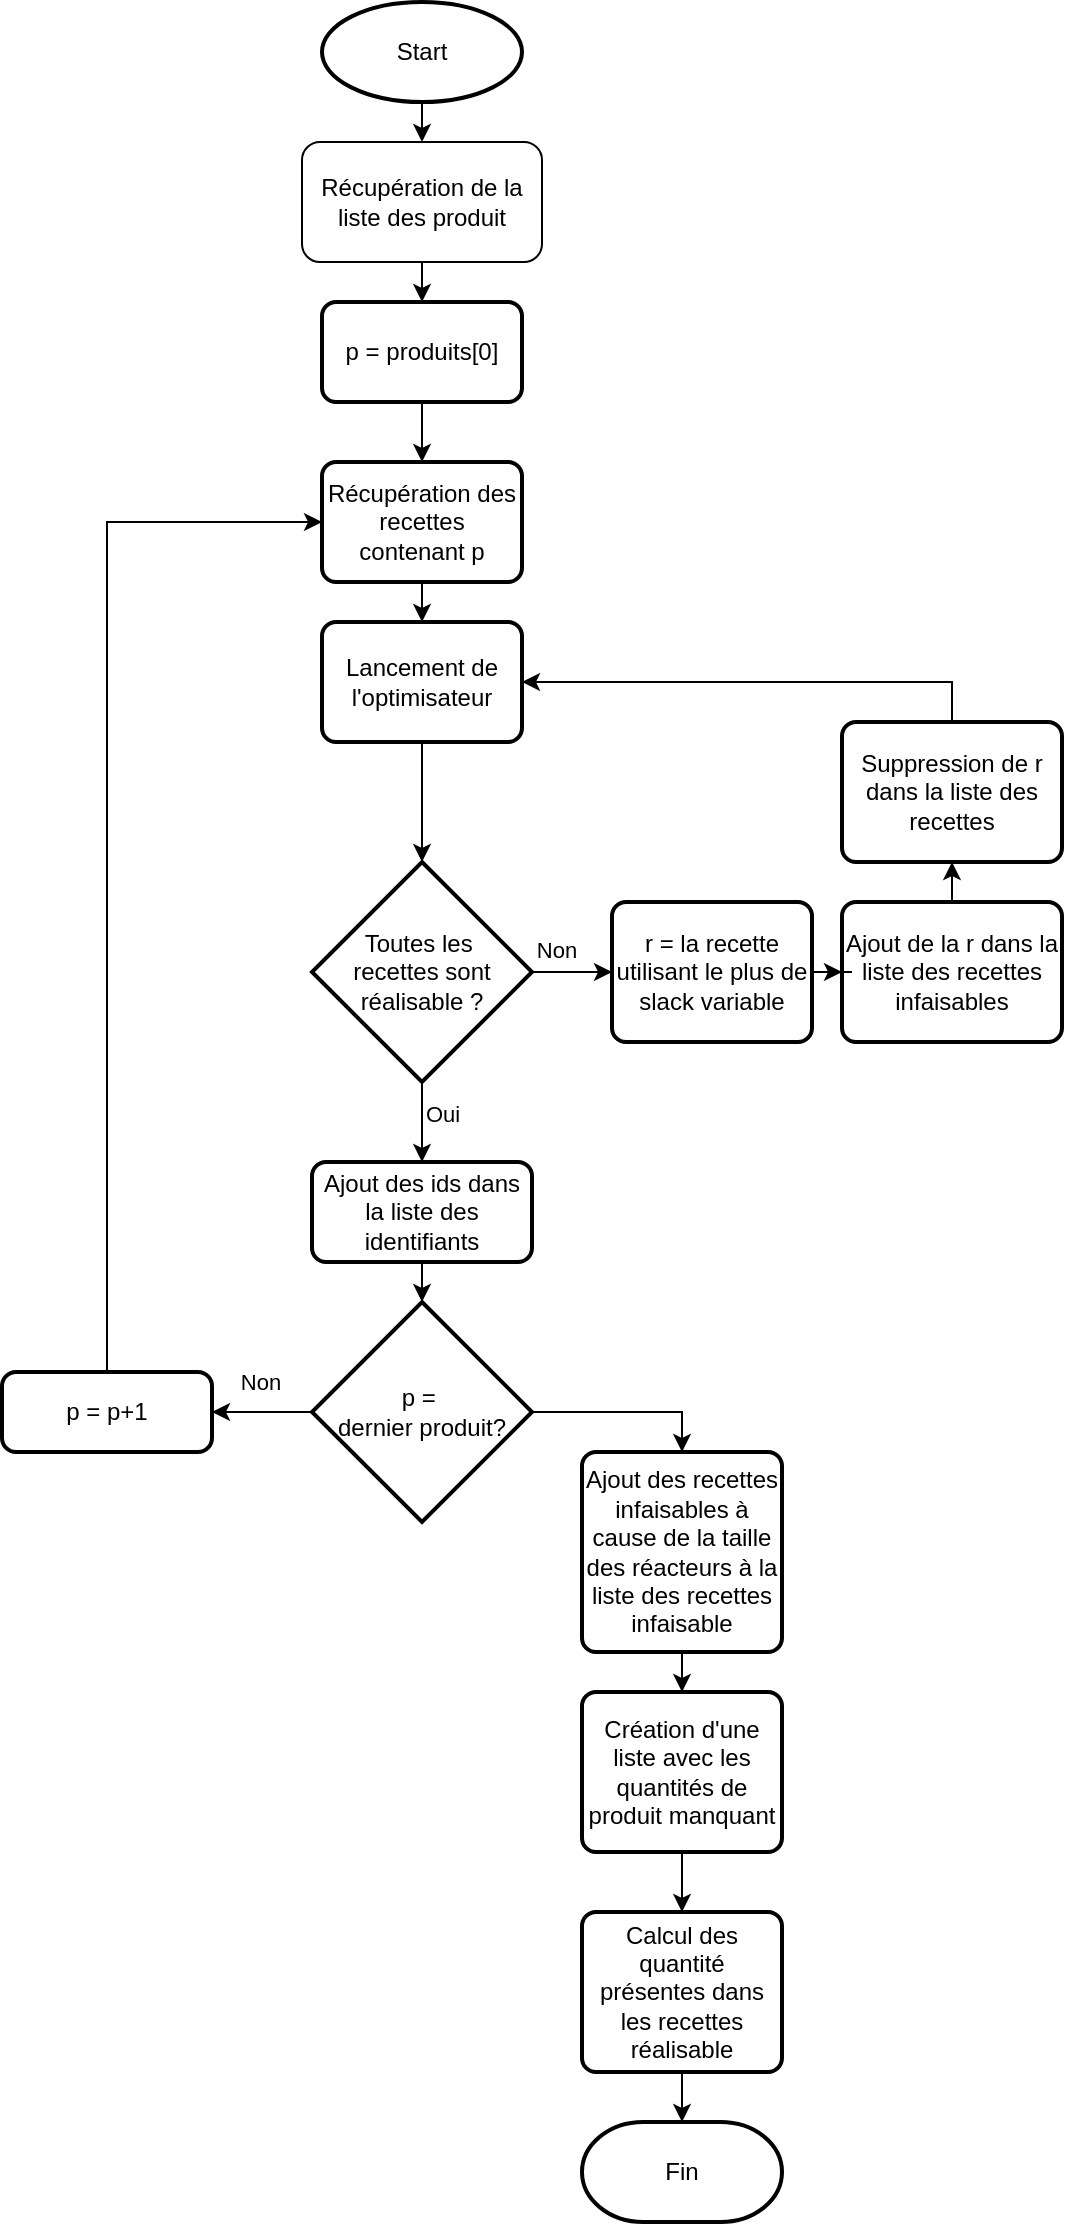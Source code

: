<mxfile version="26.0.11">
  <diagram id="C5RBs43oDa-KdzZeNtuy" name="Page-1">
    <mxGraphModel dx="1434" dy="746" grid="1" gridSize="10" guides="1" tooltips="1" connect="1" arrows="1" fold="1" page="1" pageScale="1" pageWidth="827" pageHeight="1169" math="0" shadow="0">
      <root>
        <mxCell id="WIyWlLk6GJQsqaUBKTNV-0" />
        <mxCell id="WIyWlLk6GJQsqaUBKTNV-1" parent="WIyWlLk6GJQsqaUBKTNV-0" />
        <mxCell id="bm9YyL-ualGbF_uNrH6h-28" style="edgeStyle=orthogonalEdgeStyle;rounded=0;orthogonalLoop=1;jettySize=auto;html=1;exitX=0.5;exitY=1;exitDx=0;exitDy=0;entryX=0.5;entryY=0;entryDx=0;entryDy=0;" edge="1" parent="WIyWlLk6GJQsqaUBKTNV-1" target="bm9YyL-ualGbF_uNrH6h-1">
          <mxGeometry relative="1" as="geometry">
            <mxPoint x="300" y="60" as="sourcePoint" />
          </mxGeometry>
        </mxCell>
        <mxCell id="bm9YyL-ualGbF_uNrH6h-27" style="edgeStyle=orthogonalEdgeStyle;rounded=0;orthogonalLoop=1;jettySize=auto;html=1;exitX=0.5;exitY=1;exitDx=0;exitDy=0;entryX=0.5;entryY=0;entryDx=0;entryDy=0;" edge="1" parent="WIyWlLk6GJQsqaUBKTNV-1" source="bm9YyL-ualGbF_uNrH6h-1" target="bm9YyL-ualGbF_uNrH6h-2">
          <mxGeometry relative="1" as="geometry" />
        </mxCell>
        <mxCell id="bm9YyL-ualGbF_uNrH6h-1" value="Récupération de la liste des produit" style="rounded=1;whiteSpace=wrap;html=1;" vertex="1" parent="WIyWlLk6GJQsqaUBKTNV-1">
          <mxGeometry x="240" y="90" width="120" height="60" as="geometry" />
        </mxCell>
        <mxCell id="bm9YyL-ualGbF_uNrH6h-2" value="p = produits[0]" style="rounded=1;whiteSpace=wrap;html=1;absoluteArcSize=1;arcSize=14;strokeWidth=2;" vertex="1" parent="WIyWlLk6GJQsqaUBKTNV-1">
          <mxGeometry x="250" y="170" width="100" height="50" as="geometry" />
        </mxCell>
        <mxCell id="bm9YyL-ualGbF_uNrH6h-25" style="edgeStyle=orthogonalEdgeStyle;rounded=0;orthogonalLoop=1;jettySize=auto;html=1;exitX=0.5;exitY=1;exitDx=0;exitDy=0;entryX=0.5;entryY=0;entryDx=0;entryDy=0;" edge="1" parent="WIyWlLk6GJQsqaUBKTNV-1" source="bm9YyL-ualGbF_uNrH6h-5" target="bm9YyL-ualGbF_uNrH6h-7">
          <mxGeometry relative="1" as="geometry" />
        </mxCell>
        <mxCell id="bm9YyL-ualGbF_uNrH6h-5" value="Récupération des recettes contenant p" style="rounded=1;whiteSpace=wrap;html=1;absoluteArcSize=1;arcSize=14;strokeWidth=2;" vertex="1" parent="WIyWlLk6GJQsqaUBKTNV-1">
          <mxGeometry x="250" y="250" width="100" height="60" as="geometry" />
        </mxCell>
        <mxCell id="bm9YyL-ualGbF_uNrH6h-12" style="edgeStyle=orthogonalEdgeStyle;rounded=0;orthogonalLoop=1;jettySize=auto;html=1;entryX=0;entryY=0.5;entryDx=0;entryDy=0;" edge="1" parent="WIyWlLk6GJQsqaUBKTNV-1" source="bm9YyL-ualGbF_uNrH6h-6" target="bm9YyL-ualGbF_uNrH6h-9">
          <mxGeometry relative="1" as="geometry" />
        </mxCell>
        <mxCell id="bm9YyL-ualGbF_uNrH6h-39" value="Non" style="edgeLabel;html=1;align=center;verticalAlign=middle;resizable=0;points=[];" vertex="1" connectable="0" parent="bm9YyL-ualGbF_uNrH6h-12">
          <mxGeometry x="-0.4" y="-1" relative="1" as="geometry">
            <mxPoint y="-12" as="offset" />
          </mxGeometry>
        </mxCell>
        <mxCell id="bm9YyL-ualGbF_uNrH6h-19" style="edgeStyle=orthogonalEdgeStyle;rounded=0;orthogonalLoop=1;jettySize=auto;html=1;entryX=0.5;entryY=0;entryDx=0;entryDy=0;" edge="1" parent="WIyWlLk6GJQsqaUBKTNV-1" source="bm9YyL-ualGbF_uNrH6h-6" target="bm9YyL-ualGbF_uNrH6h-18">
          <mxGeometry relative="1" as="geometry" />
        </mxCell>
        <mxCell id="bm9YyL-ualGbF_uNrH6h-40" value="Oui" style="edgeLabel;html=1;align=center;verticalAlign=middle;resizable=0;points=[];" vertex="1" connectable="0" parent="bm9YyL-ualGbF_uNrH6h-19">
          <mxGeometry x="-0.05" y="-4" relative="1" as="geometry">
            <mxPoint x="14" y="-3" as="offset" />
          </mxGeometry>
        </mxCell>
        <mxCell id="bm9YyL-ualGbF_uNrH6h-6" value="&lt;div&gt;Toutes les&amp;nbsp;&lt;/div&gt;&lt;div&gt;recettes sont réalisable ?&lt;/div&gt;" style="strokeWidth=2;html=1;shape=mxgraph.flowchart.decision;whiteSpace=wrap;" vertex="1" parent="WIyWlLk6GJQsqaUBKTNV-1">
          <mxGeometry x="245" y="450" width="110" height="110" as="geometry" />
        </mxCell>
        <mxCell id="bm9YyL-ualGbF_uNrH6h-7" value="Lancement de l&#39;optimisateur" style="rounded=1;whiteSpace=wrap;html=1;absoluteArcSize=1;arcSize=14;strokeWidth=2;" vertex="1" parent="WIyWlLk6GJQsqaUBKTNV-1">
          <mxGeometry x="250" y="330" width="100" height="60" as="geometry" />
        </mxCell>
        <mxCell id="bm9YyL-ualGbF_uNrH6h-15" style="edgeStyle=orthogonalEdgeStyle;rounded=0;orthogonalLoop=1;jettySize=auto;html=1;exitX=0.5;exitY=0;exitDx=0;exitDy=0;entryX=0.5;entryY=1;entryDx=0;entryDy=0;" edge="1" parent="WIyWlLk6GJQsqaUBKTNV-1" source="bm9YyL-ualGbF_uNrH6h-8" target="bm9YyL-ualGbF_uNrH6h-11">
          <mxGeometry relative="1" as="geometry">
            <mxPoint x="570" y="450" as="targetPoint" />
          </mxGeometry>
        </mxCell>
        <mxCell id="bm9YyL-ualGbF_uNrH6h-8" value="Ajout de la r dans la liste des recettes infaisables" style="rounded=1;whiteSpace=wrap;html=1;absoluteArcSize=1;arcSize=14;strokeWidth=2;" vertex="1" parent="WIyWlLk6GJQsqaUBKTNV-1">
          <mxGeometry x="510" y="470" width="110" height="70" as="geometry" />
        </mxCell>
        <mxCell id="bm9YyL-ualGbF_uNrH6h-14" style="edgeStyle=orthogonalEdgeStyle;rounded=0;orthogonalLoop=1;jettySize=auto;html=1;entryX=0;entryY=0.5;entryDx=0;entryDy=0;" edge="1" parent="WIyWlLk6GJQsqaUBKTNV-1" source="bm9YyL-ualGbF_uNrH6h-9" target="bm9YyL-ualGbF_uNrH6h-8">
          <mxGeometry relative="1" as="geometry" />
        </mxCell>
        <mxCell id="bm9YyL-ualGbF_uNrH6h-9" value="r = la recette utilisant le plus de slack variable" style="rounded=1;whiteSpace=wrap;html=1;absoluteArcSize=1;arcSize=14;strokeWidth=2;" vertex="1" parent="WIyWlLk6GJQsqaUBKTNV-1">
          <mxGeometry x="395" y="470" width="100" height="70" as="geometry" />
        </mxCell>
        <mxCell id="bm9YyL-ualGbF_uNrH6h-16" style="edgeStyle=orthogonalEdgeStyle;rounded=0;orthogonalLoop=1;jettySize=auto;html=1;entryX=1;entryY=0.5;entryDx=0;entryDy=0;exitX=0.5;exitY=0;exitDx=0;exitDy=0;" edge="1" parent="WIyWlLk6GJQsqaUBKTNV-1" source="bm9YyL-ualGbF_uNrH6h-11" target="bm9YyL-ualGbF_uNrH6h-7">
          <mxGeometry relative="1" as="geometry">
            <Array as="points">
              <mxPoint x="565" y="360" />
            </Array>
          </mxGeometry>
        </mxCell>
        <mxCell id="bm9YyL-ualGbF_uNrH6h-11" value="Suppression de r dans la liste des recettes" style="rounded=1;whiteSpace=wrap;html=1;absoluteArcSize=1;arcSize=14;strokeWidth=2;" vertex="1" parent="WIyWlLk6GJQsqaUBKTNV-1">
          <mxGeometry x="510" y="380" width="110" height="70" as="geometry" />
        </mxCell>
        <mxCell id="bm9YyL-ualGbF_uNrH6h-17" style="edgeStyle=orthogonalEdgeStyle;rounded=0;orthogonalLoop=1;jettySize=auto;html=1;entryX=0.5;entryY=0;entryDx=0;entryDy=0;entryPerimeter=0;" edge="1" parent="WIyWlLk6GJQsqaUBKTNV-1" source="bm9YyL-ualGbF_uNrH6h-7" target="bm9YyL-ualGbF_uNrH6h-6">
          <mxGeometry relative="1" as="geometry" />
        </mxCell>
        <mxCell id="bm9YyL-ualGbF_uNrH6h-18" value="Ajout des ids dans la liste des identifiants" style="rounded=1;whiteSpace=wrap;html=1;absoluteArcSize=1;arcSize=14;strokeWidth=2;" vertex="1" parent="WIyWlLk6GJQsqaUBKTNV-1">
          <mxGeometry x="245" y="600" width="110" height="50" as="geometry" />
        </mxCell>
        <mxCell id="bm9YyL-ualGbF_uNrH6h-44" style="edgeStyle=orthogonalEdgeStyle;rounded=0;orthogonalLoop=1;jettySize=auto;html=1;exitX=0.5;exitY=0;exitDx=0;exitDy=0;entryX=0;entryY=0.5;entryDx=0;entryDy=0;" edge="1" parent="WIyWlLk6GJQsqaUBKTNV-1" source="bm9YyL-ualGbF_uNrH6h-21" target="bm9YyL-ualGbF_uNrH6h-5">
          <mxGeometry relative="1" as="geometry" />
        </mxCell>
        <mxCell id="bm9YyL-ualGbF_uNrH6h-21" value="p = p+1" style="rounded=1;whiteSpace=wrap;html=1;absoluteArcSize=1;arcSize=14;strokeWidth=2;" vertex="1" parent="WIyWlLk6GJQsqaUBKTNV-1">
          <mxGeometry x="90" y="705" width="105" height="40" as="geometry" />
        </mxCell>
        <mxCell id="bm9YyL-ualGbF_uNrH6h-26" style="edgeStyle=orthogonalEdgeStyle;rounded=0;orthogonalLoop=1;jettySize=auto;html=1;exitX=0.5;exitY=1;exitDx=0;exitDy=0;entryX=0.5;entryY=0;entryDx=0;entryDy=0;entryPerimeter=0;" edge="1" parent="WIyWlLk6GJQsqaUBKTNV-1" source="bm9YyL-ualGbF_uNrH6h-2">
          <mxGeometry relative="1" as="geometry">
            <mxPoint x="300" y="250" as="targetPoint" />
          </mxGeometry>
        </mxCell>
        <mxCell id="bm9YyL-ualGbF_uNrH6h-34" style="edgeStyle=orthogonalEdgeStyle;rounded=0;orthogonalLoop=1;jettySize=auto;html=1;exitX=0.5;exitY=1;exitDx=0;exitDy=0;entryX=0.5;entryY=0;entryDx=0;entryDy=0;" edge="1" parent="WIyWlLk6GJQsqaUBKTNV-1" source="bm9YyL-ualGbF_uNrH6h-30" target="bm9YyL-ualGbF_uNrH6h-33">
          <mxGeometry relative="1" as="geometry" />
        </mxCell>
        <mxCell id="bm9YyL-ualGbF_uNrH6h-30" value="Ajout des recettes infaisables à cause de la taille des réacteurs à la liste des recettes infaisable" style="rounded=1;whiteSpace=wrap;html=1;absoluteArcSize=1;arcSize=14;strokeWidth=2;" vertex="1" parent="WIyWlLk6GJQsqaUBKTNV-1">
          <mxGeometry x="380" y="745" width="100" height="100" as="geometry" />
        </mxCell>
        <mxCell id="bm9YyL-ualGbF_uNrH6h-32" value="Start" style="strokeWidth=2;html=1;shape=mxgraph.flowchart.start_1;whiteSpace=wrap;" vertex="1" parent="WIyWlLk6GJQsqaUBKTNV-1">
          <mxGeometry x="250" y="20" width="100" height="50" as="geometry" />
        </mxCell>
        <mxCell id="bm9YyL-ualGbF_uNrH6h-36" style="edgeStyle=orthogonalEdgeStyle;rounded=0;orthogonalLoop=1;jettySize=auto;html=1;exitX=0.5;exitY=1;exitDx=0;exitDy=0;entryX=0.5;entryY=0;entryDx=0;entryDy=0;" edge="1" parent="WIyWlLk6GJQsqaUBKTNV-1" source="bm9YyL-ualGbF_uNrH6h-33" target="bm9YyL-ualGbF_uNrH6h-35">
          <mxGeometry relative="1" as="geometry" />
        </mxCell>
        <mxCell id="bm9YyL-ualGbF_uNrH6h-33" value="Création d&#39;une liste avec les quantités de produit manquant" style="rounded=1;whiteSpace=wrap;html=1;absoluteArcSize=1;arcSize=14;strokeWidth=2;" vertex="1" parent="WIyWlLk6GJQsqaUBKTNV-1">
          <mxGeometry x="380" y="865" width="100" height="80" as="geometry" />
        </mxCell>
        <mxCell id="bm9YyL-ualGbF_uNrH6h-35" value="Calcul des quantité présentes dans les recettes réalisable" style="rounded=1;whiteSpace=wrap;html=1;absoluteArcSize=1;arcSize=14;strokeWidth=2;" vertex="1" parent="WIyWlLk6GJQsqaUBKTNV-1">
          <mxGeometry x="380" y="975" width="100" height="80" as="geometry" />
        </mxCell>
        <mxCell id="bm9YyL-ualGbF_uNrH6h-43" style="edgeStyle=orthogonalEdgeStyle;rounded=0;orthogonalLoop=1;jettySize=auto;html=1;exitX=0;exitY=0.5;exitDx=0;exitDy=0;exitPerimeter=0;entryX=1;entryY=0.5;entryDx=0;entryDy=0;" edge="1" parent="WIyWlLk6GJQsqaUBKTNV-1" source="bm9YyL-ualGbF_uNrH6h-41" target="bm9YyL-ualGbF_uNrH6h-21">
          <mxGeometry relative="1" as="geometry" />
        </mxCell>
        <mxCell id="bm9YyL-ualGbF_uNrH6h-46" value="Non" style="edgeLabel;html=1;align=center;verticalAlign=middle;resizable=0;points=[];" vertex="1" connectable="0" parent="bm9YyL-ualGbF_uNrH6h-43">
          <mxGeometry x="0.04" y="3" relative="1" as="geometry">
            <mxPoint y="-18" as="offset" />
          </mxGeometry>
        </mxCell>
        <mxCell id="bm9YyL-ualGbF_uNrH6h-47" style="edgeStyle=orthogonalEdgeStyle;rounded=0;orthogonalLoop=1;jettySize=auto;html=1;exitX=1;exitY=0.5;exitDx=0;exitDy=0;exitPerimeter=0;entryX=0.5;entryY=0;entryDx=0;entryDy=0;" edge="1" parent="WIyWlLk6GJQsqaUBKTNV-1" source="bm9YyL-ualGbF_uNrH6h-41" target="bm9YyL-ualGbF_uNrH6h-30">
          <mxGeometry relative="1" as="geometry" />
        </mxCell>
        <mxCell id="bm9YyL-ualGbF_uNrH6h-41" value="&lt;div&gt;p =&amp;nbsp;&lt;/div&gt;&lt;div&gt;dernier produit?&lt;/div&gt;" style="strokeWidth=2;html=1;shape=mxgraph.flowchart.decision;whiteSpace=wrap;" vertex="1" parent="WIyWlLk6GJQsqaUBKTNV-1">
          <mxGeometry x="245" y="670" width="110" height="110" as="geometry" />
        </mxCell>
        <mxCell id="bm9YyL-ualGbF_uNrH6h-45" style="edgeStyle=orthogonalEdgeStyle;rounded=0;orthogonalLoop=1;jettySize=auto;html=1;exitX=0.5;exitY=1;exitDx=0;exitDy=0;entryX=0.5;entryY=0;entryDx=0;entryDy=0;entryPerimeter=0;" edge="1" parent="WIyWlLk6GJQsqaUBKTNV-1" source="bm9YyL-ualGbF_uNrH6h-18" target="bm9YyL-ualGbF_uNrH6h-41">
          <mxGeometry relative="1" as="geometry" />
        </mxCell>
        <mxCell id="bm9YyL-ualGbF_uNrH6h-48" value="Fin" style="strokeWidth=2;html=1;shape=mxgraph.flowchart.terminator;whiteSpace=wrap;" vertex="1" parent="WIyWlLk6GJQsqaUBKTNV-1">
          <mxGeometry x="380" y="1080" width="100" height="50" as="geometry" />
        </mxCell>
        <mxCell id="bm9YyL-ualGbF_uNrH6h-49" style="edgeStyle=orthogonalEdgeStyle;rounded=0;orthogonalLoop=1;jettySize=auto;html=1;exitX=0.5;exitY=1;exitDx=0;exitDy=0;entryX=0.5;entryY=0;entryDx=0;entryDy=0;entryPerimeter=0;" edge="1" parent="WIyWlLk6GJQsqaUBKTNV-1" source="bm9YyL-ualGbF_uNrH6h-35" target="bm9YyL-ualGbF_uNrH6h-48">
          <mxGeometry relative="1" as="geometry" />
        </mxCell>
      </root>
    </mxGraphModel>
  </diagram>
</mxfile>
